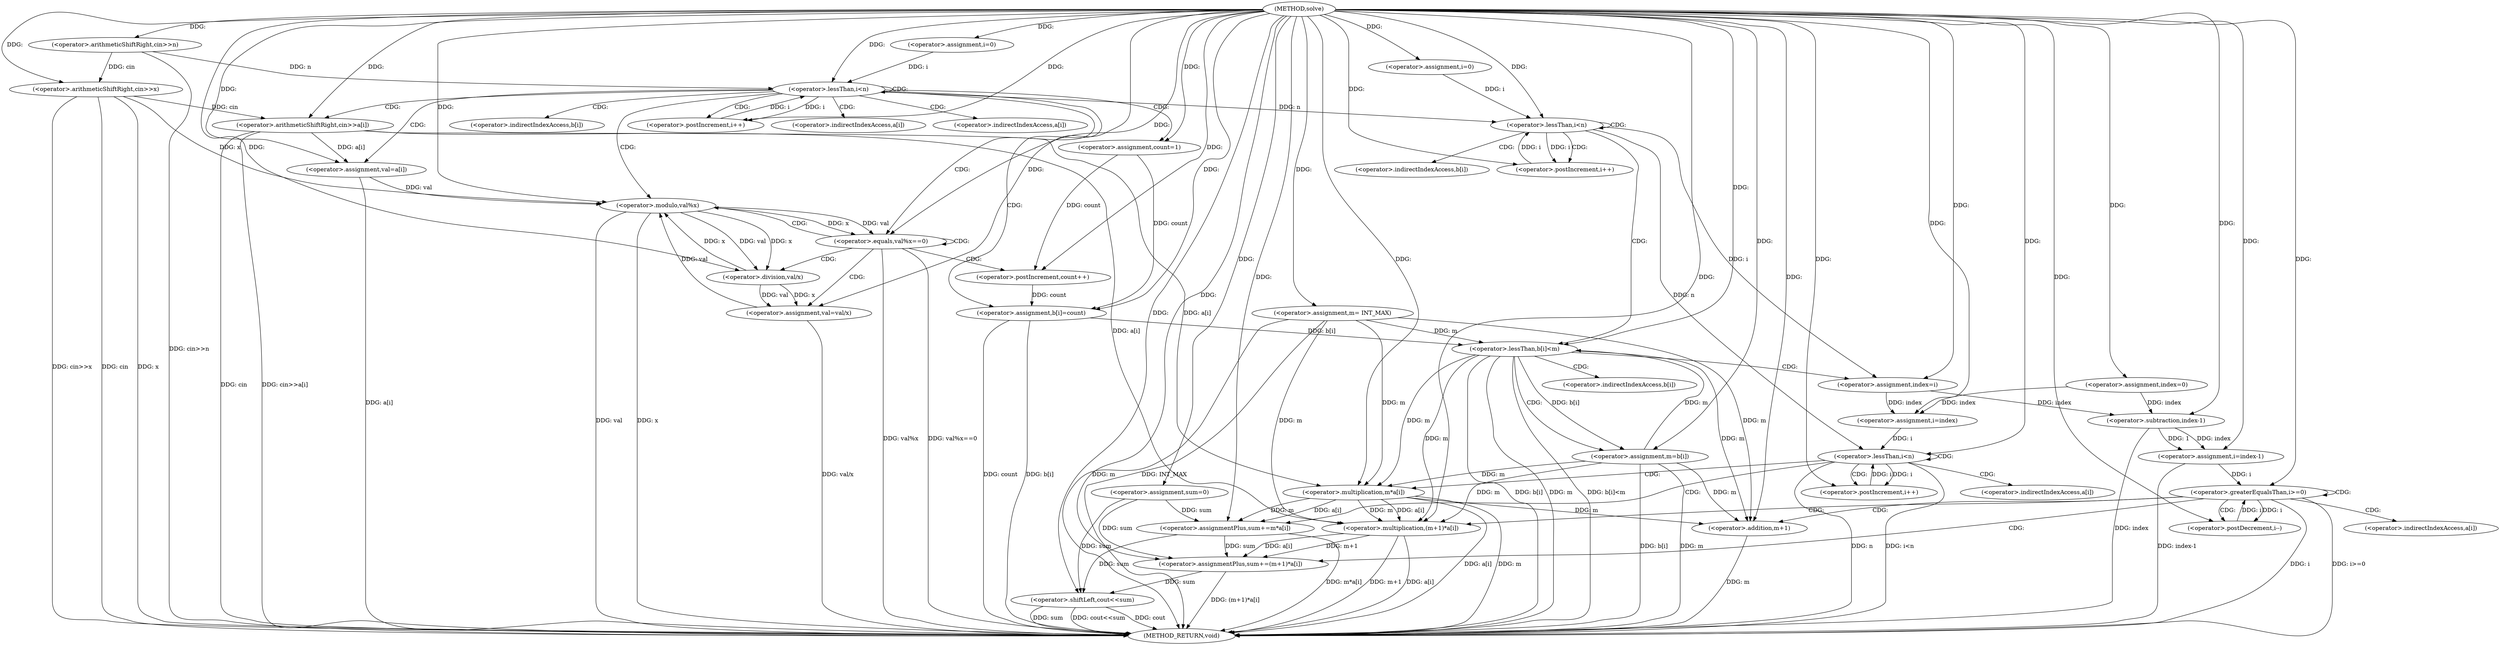 digraph "solve" {  
"1000102" [label = "(METHOD,solve)" ]
"1000238" [label = "(METHOD_RETURN,void)" ]
"1000105" [label = "(<operator>.arithmeticShiftRight,cin>>n)" ]
"1000109" [label = "(<operator>.arithmeticShiftRight,cin>>x)" ]
"1000160" [label = "(<operator>.assignment,index=0)" ]
"1000164" [label = "(<operator>.assignment,m= INT_MAX)" ]
"1000194" [label = "(<operator>.assignment,sum=0)" ]
"1000235" [label = "(<operator>.shiftLeft,cout<<sum)" ]
"1000116" [label = "(<operator>.assignment,i=0)" ]
"1000119" [label = "(<operator>.lessThan,i<n)" ]
"1000122" [label = "(<operator>.postIncrement,i++)" ]
"1000169" [label = "(<operator>.assignment,i=0)" ]
"1000172" [label = "(<operator>.lessThan,i<n)" ]
"1000175" [label = "(<operator>.postIncrement,i++)" ]
"1000199" [label = "(<operator>.assignment,i=index)" ]
"1000202" [label = "(<operator>.lessThan,i<n)" ]
"1000205" [label = "(<operator>.postIncrement,i++)" ]
"1000207" [label = "(<operator>.assignmentPlus,sum+=m*a[i])" ]
"1000216" [label = "(<operator>.assignment,i=index-1)" ]
"1000221" [label = "(<operator>.greaterEqualsThan,i>=0)" ]
"1000224" [label = "(<operator>.postDecrement,i--)" ]
"1000226" [label = "(<operator>.assignmentPlus,sum+=(m+1)*a[i])" ]
"1000125" [label = "(<operator>.arithmeticShiftRight,cin>>a[i])" ]
"1000131" [label = "(<operator>.assignment,val=a[i])" ]
"1000137" [label = "(<operator>.assignment,count=1)" ]
"1000154" [label = "(<operator>.assignment,b[i]=count)" ]
"1000141" [label = "(<operator>.equals,val%x==0)" ]
"1000179" [label = "(<operator>.lessThan,b[i]<m)" ]
"1000209" [label = "(<operator>.multiplication,m*a[i])" ]
"1000218" [label = "(<operator>.subtraction,index-1)" ]
"1000228" [label = "(<operator>.multiplication,(m+1)*a[i])" ]
"1000147" [label = "(<operator>.assignment,val=val/x)" ]
"1000152" [label = "(<operator>.postIncrement,count++)" ]
"1000185" [label = "(<operator>.assignment,m=b[i])" ]
"1000190" [label = "(<operator>.assignment,index=i)" ]
"1000229" [label = "(<operator>.addition,m+1)" ]
"1000142" [label = "(<operator>.modulo,val%x)" ]
"1000149" [label = "(<operator>.division,val/x)" ]
"1000127" [label = "(<operator>.indirectIndexAccess,a[i])" ]
"1000133" [label = "(<operator>.indirectIndexAccess,a[i])" ]
"1000155" [label = "(<operator>.indirectIndexAccess,b[i])" ]
"1000211" [label = "(<operator>.indirectIndexAccess,a[i])" ]
"1000232" [label = "(<operator>.indirectIndexAccess,a[i])" ]
"1000180" [label = "(<operator>.indirectIndexAccess,b[i])" ]
"1000187" [label = "(<operator>.indirectIndexAccess,b[i])" ]
  "1000105" -> "1000238"  [ label = "DDG: cin>>n"] 
  "1000109" -> "1000238"  [ label = "DDG: cin"] 
  "1000109" -> "1000238"  [ label = "DDG: x"] 
  "1000109" -> "1000238"  [ label = "DDG: cin>>x"] 
  "1000164" -> "1000238"  [ label = "DDG: m"] 
  "1000202" -> "1000238"  [ label = "DDG: n"] 
  "1000202" -> "1000238"  [ label = "DDG: i<n"] 
  "1000218" -> "1000238"  [ label = "DDG: index"] 
  "1000216" -> "1000238"  [ label = "DDG: index-1"] 
  "1000221" -> "1000238"  [ label = "DDG: i"] 
  "1000221" -> "1000238"  [ label = "DDG: i>=0"] 
  "1000235" -> "1000238"  [ label = "DDG: sum"] 
  "1000235" -> "1000238"  [ label = "DDG: cout<<sum"] 
  "1000229" -> "1000238"  [ label = "DDG: m"] 
  "1000228" -> "1000238"  [ label = "DDG: m+1"] 
  "1000228" -> "1000238"  [ label = "DDG: a[i]"] 
  "1000226" -> "1000238"  [ label = "DDG: (m+1)*a[i]"] 
  "1000209" -> "1000238"  [ label = "DDG: m"] 
  "1000209" -> "1000238"  [ label = "DDG: a[i]"] 
  "1000207" -> "1000238"  [ label = "DDG: m*a[i]"] 
  "1000179" -> "1000238"  [ label = "DDG: b[i]"] 
  "1000179" -> "1000238"  [ label = "DDG: m"] 
  "1000179" -> "1000238"  [ label = "DDG: b[i]<m"] 
  "1000185" -> "1000238"  [ label = "DDG: m"] 
  "1000185" -> "1000238"  [ label = "DDG: b[i]"] 
  "1000125" -> "1000238"  [ label = "DDG: cin"] 
  "1000125" -> "1000238"  [ label = "DDG: cin>>a[i]"] 
  "1000131" -> "1000238"  [ label = "DDG: a[i]"] 
  "1000142" -> "1000238"  [ label = "DDG: val"] 
  "1000142" -> "1000238"  [ label = "DDG: x"] 
  "1000141" -> "1000238"  [ label = "DDG: val%x"] 
  "1000141" -> "1000238"  [ label = "DDG: val%x==0"] 
  "1000154" -> "1000238"  [ label = "DDG: b[i]"] 
  "1000154" -> "1000238"  [ label = "DDG: count"] 
  "1000147" -> "1000238"  [ label = "DDG: val/x"] 
  "1000235" -> "1000238"  [ label = "DDG: cout"] 
  "1000164" -> "1000238"  [ label = "DDG: INT_MAX"] 
  "1000102" -> "1000160"  [ label = "DDG: "] 
  "1000102" -> "1000164"  [ label = "DDG: "] 
  "1000102" -> "1000194"  [ label = "DDG: "] 
  "1000102" -> "1000105"  [ label = "DDG: "] 
  "1000105" -> "1000109"  [ label = "DDG: cin"] 
  "1000102" -> "1000109"  [ label = "DDG: "] 
  "1000102" -> "1000116"  [ label = "DDG: "] 
  "1000102" -> "1000169"  [ label = "DDG: "] 
  "1000160" -> "1000199"  [ label = "DDG: index"] 
  "1000190" -> "1000199"  [ label = "DDG: index"] 
  "1000102" -> "1000199"  [ label = "DDG: "] 
  "1000209" -> "1000207"  [ label = "DDG: m"] 
  "1000209" -> "1000207"  [ label = "DDG: a[i]"] 
  "1000218" -> "1000216"  [ label = "DDG: 1"] 
  "1000218" -> "1000216"  [ label = "DDG: index"] 
  "1000228" -> "1000226"  [ label = "DDG: a[i]"] 
  "1000228" -> "1000226"  [ label = "DDG: m+1"] 
  "1000102" -> "1000235"  [ label = "DDG: "] 
  "1000194" -> "1000235"  [ label = "DDG: sum"] 
  "1000226" -> "1000235"  [ label = "DDG: sum"] 
  "1000207" -> "1000235"  [ label = "DDG: sum"] 
  "1000116" -> "1000119"  [ label = "DDG: i"] 
  "1000122" -> "1000119"  [ label = "DDG: i"] 
  "1000102" -> "1000119"  [ label = "DDG: "] 
  "1000105" -> "1000119"  [ label = "DDG: n"] 
  "1000119" -> "1000122"  [ label = "DDG: i"] 
  "1000102" -> "1000122"  [ label = "DDG: "] 
  "1000125" -> "1000131"  [ label = "DDG: a[i]"] 
  "1000102" -> "1000137"  [ label = "DDG: "] 
  "1000137" -> "1000154"  [ label = "DDG: count"] 
  "1000152" -> "1000154"  [ label = "DDG: count"] 
  "1000102" -> "1000154"  [ label = "DDG: "] 
  "1000169" -> "1000172"  [ label = "DDG: i"] 
  "1000175" -> "1000172"  [ label = "DDG: i"] 
  "1000102" -> "1000172"  [ label = "DDG: "] 
  "1000119" -> "1000172"  [ label = "DDG: n"] 
  "1000172" -> "1000175"  [ label = "DDG: i"] 
  "1000102" -> "1000175"  [ label = "DDG: "] 
  "1000199" -> "1000202"  [ label = "DDG: i"] 
  "1000205" -> "1000202"  [ label = "DDG: i"] 
  "1000102" -> "1000202"  [ label = "DDG: "] 
  "1000172" -> "1000202"  [ label = "DDG: n"] 
  "1000202" -> "1000205"  [ label = "DDG: i"] 
  "1000102" -> "1000205"  [ label = "DDG: "] 
  "1000194" -> "1000207"  [ label = "DDG: sum"] 
  "1000102" -> "1000207"  [ label = "DDG: "] 
  "1000102" -> "1000216"  [ label = "DDG: "] 
  "1000216" -> "1000221"  [ label = "DDG: i"] 
  "1000224" -> "1000221"  [ label = "DDG: i"] 
  "1000102" -> "1000221"  [ label = "DDG: "] 
  "1000221" -> "1000224"  [ label = "DDG: i"] 
  "1000102" -> "1000224"  [ label = "DDG: "] 
  "1000194" -> "1000226"  [ label = "DDG: sum"] 
  "1000207" -> "1000226"  [ label = "DDG: sum"] 
  "1000102" -> "1000226"  [ label = "DDG: "] 
  "1000109" -> "1000125"  [ label = "DDG: cin"] 
  "1000102" -> "1000125"  [ label = "DDG: "] 
  "1000102" -> "1000131"  [ label = "DDG: "] 
  "1000164" -> "1000209"  [ label = "DDG: m"] 
  "1000179" -> "1000209"  [ label = "DDG: m"] 
  "1000185" -> "1000209"  [ label = "DDG: m"] 
  "1000102" -> "1000209"  [ label = "DDG: "] 
  "1000125" -> "1000209"  [ label = "DDG: a[i]"] 
  "1000102" -> "1000218"  [ label = "DDG: "] 
  "1000160" -> "1000218"  [ label = "DDG: index"] 
  "1000190" -> "1000218"  [ label = "DDG: index"] 
  "1000102" -> "1000228"  [ label = "DDG: "] 
  "1000164" -> "1000228"  [ label = "DDG: m"] 
  "1000209" -> "1000228"  [ label = "DDG: m"] 
  "1000179" -> "1000228"  [ label = "DDG: m"] 
  "1000185" -> "1000228"  [ label = "DDG: m"] 
  "1000209" -> "1000228"  [ label = "DDG: a[i]"] 
  "1000125" -> "1000228"  [ label = "DDG: a[i]"] 
  "1000142" -> "1000141"  [ label = "DDG: val"] 
  "1000142" -> "1000141"  [ label = "DDG: x"] 
  "1000102" -> "1000141"  [ label = "DDG: "] 
  "1000149" -> "1000147"  [ label = "DDG: x"] 
  "1000149" -> "1000147"  [ label = "DDG: val"] 
  "1000154" -> "1000179"  [ label = "DDG: b[i]"] 
  "1000164" -> "1000179"  [ label = "DDG: m"] 
  "1000185" -> "1000179"  [ label = "DDG: m"] 
  "1000102" -> "1000179"  [ label = "DDG: "] 
  "1000179" -> "1000185"  [ label = "DDG: b[i]"] 
  "1000172" -> "1000190"  [ label = "DDG: i"] 
  "1000102" -> "1000190"  [ label = "DDG: "] 
  "1000164" -> "1000229"  [ label = "DDG: m"] 
  "1000209" -> "1000229"  [ label = "DDG: m"] 
  "1000179" -> "1000229"  [ label = "DDG: m"] 
  "1000185" -> "1000229"  [ label = "DDG: m"] 
  "1000102" -> "1000229"  [ label = "DDG: "] 
  "1000131" -> "1000142"  [ label = "DDG: val"] 
  "1000147" -> "1000142"  [ label = "DDG: val"] 
  "1000102" -> "1000142"  [ label = "DDG: "] 
  "1000109" -> "1000142"  [ label = "DDG: x"] 
  "1000149" -> "1000142"  [ label = "DDG: x"] 
  "1000102" -> "1000147"  [ label = "DDG: "] 
  "1000137" -> "1000152"  [ label = "DDG: count"] 
  "1000102" -> "1000152"  [ label = "DDG: "] 
  "1000102" -> "1000185"  [ label = "DDG: "] 
  "1000142" -> "1000149"  [ label = "DDG: val"] 
  "1000102" -> "1000149"  [ label = "DDG: "] 
  "1000142" -> "1000149"  [ label = "DDG: x"] 
  "1000119" -> "1000125"  [ label = "CDG: "] 
  "1000119" -> "1000127"  [ label = "CDG: "] 
  "1000119" -> "1000142"  [ label = "CDG: "] 
  "1000119" -> "1000141"  [ label = "CDG: "] 
  "1000119" -> "1000119"  [ label = "CDG: "] 
  "1000119" -> "1000133"  [ label = "CDG: "] 
  "1000119" -> "1000122"  [ label = "CDG: "] 
  "1000119" -> "1000131"  [ label = "CDG: "] 
  "1000119" -> "1000155"  [ label = "CDG: "] 
  "1000119" -> "1000137"  [ label = "CDG: "] 
  "1000119" -> "1000154"  [ label = "CDG: "] 
  "1000172" -> "1000180"  [ label = "CDG: "] 
  "1000172" -> "1000172"  [ label = "CDG: "] 
  "1000172" -> "1000175"  [ label = "CDG: "] 
  "1000172" -> "1000179"  [ label = "CDG: "] 
  "1000202" -> "1000211"  [ label = "CDG: "] 
  "1000202" -> "1000207"  [ label = "CDG: "] 
  "1000202" -> "1000205"  [ label = "CDG: "] 
  "1000202" -> "1000202"  [ label = "CDG: "] 
  "1000202" -> "1000209"  [ label = "CDG: "] 
  "1000221" -> "1000221"  [ label = "CDG: "] 
  "1000221" -> "1000229"  [ label = "CDG: "] 
  "1000221" -> "1000224"  [ label = "CDG: "] 
  "1000221" -> "1000226"  [ label = "CDG: "] 
  "1000221" -> "1000232"  [ label = "CDG: "] 
  "1000221" -> "1000228"  [ label = "CDG: "] 
  "1000141" -> "1000142"  [ label = "CDG: "] 
  "1000141" -> "1000141"  [ label = "CDG: "] 
  "1000141" -> "1000152"  [ label = "CDG: "] 
  "1000141" -> "1000149"  [ label = "CDG: "] 
  "1000141" -> "1000147"  [ label = "CDG: "] 
  "1000179" -> "1000190"  [ label = "CDG: "] 
  "1000179" -> "1000187"  [ label = "CDG: "] 
  "1000179" -> "1000185"  [ label = "CDG: "] 
}
